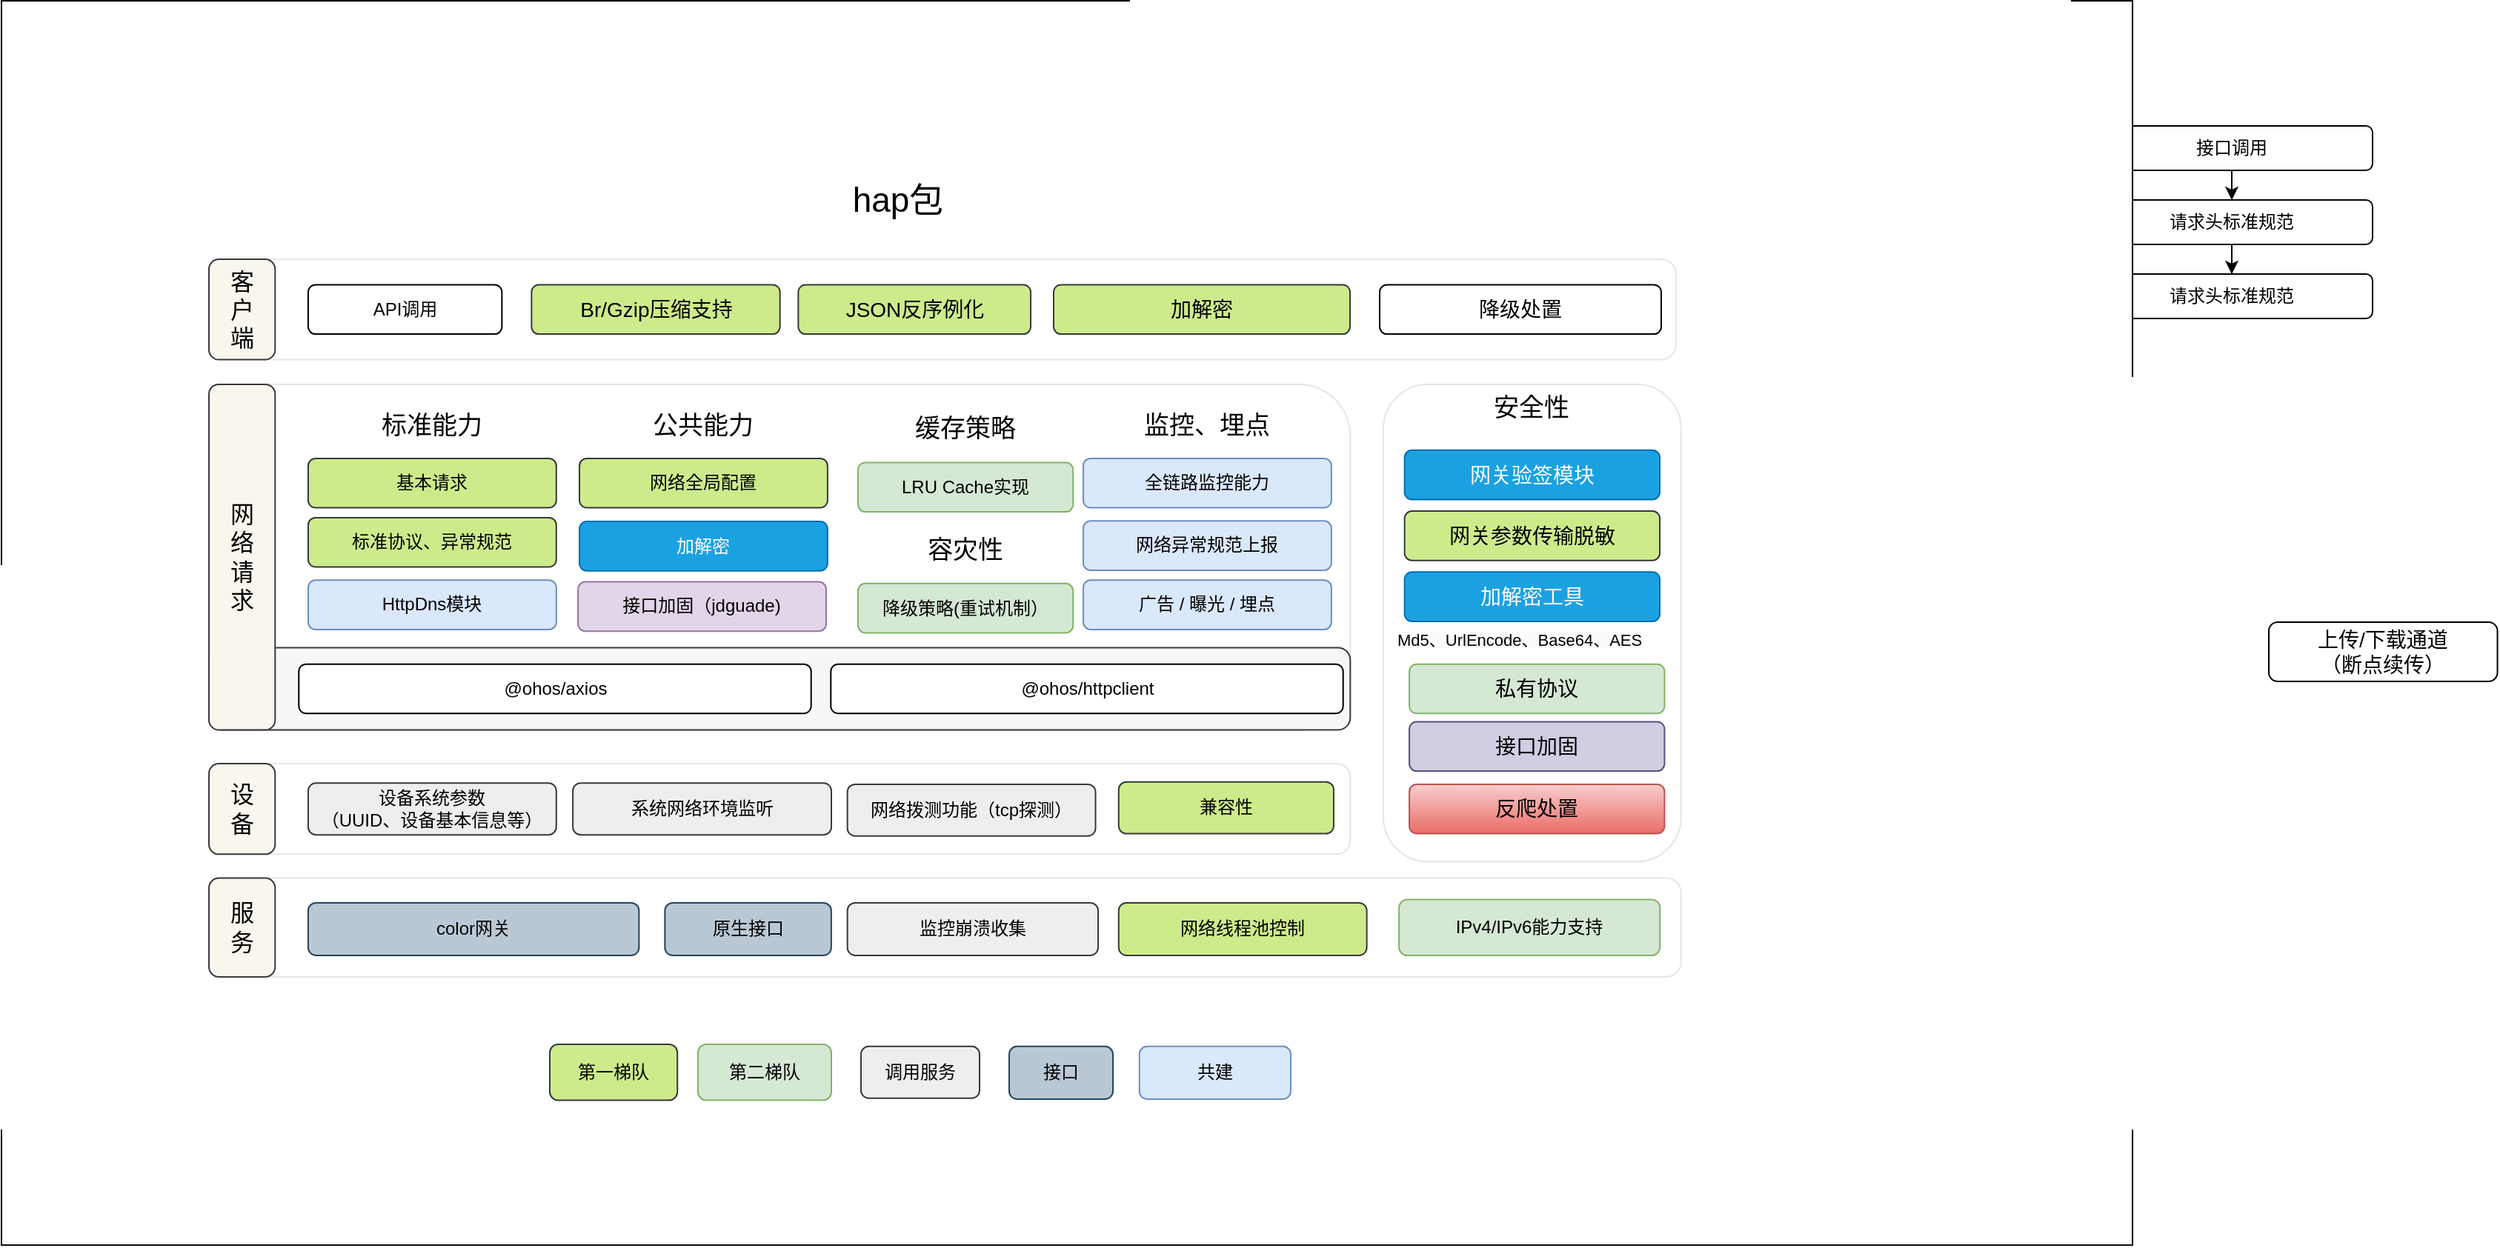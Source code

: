 <mxfile version="22.1.11" type="github">
  <diagram name="第 1 页" id="Gjq8ToB4pKgkKWKwZSHa">
    <mxGraphModel dx="1881" dy="625" grid="1" gridSize="10" guides="1" tooltips="1" connect="1" arrows="1" fold="1" page="1" pageScale="1" pageWidth="827" pageHeight="1169" math="0" shadow="0">
      <root>
        <mxCell id="0" />
        <mxCell id="1" parent="0" />
        <mxCell id="Xx7bTSWL394uWPmBl_L8-23" value="" style="edgeStyle=orthogonalEdgeStyle;rounded=0;orthogonalLoop=1;jettySize=auto;html=1;" parent="1" source="Xx7bTSWL394uWPmBl_L8-21" target="Xx7bTSWL394uWPmBl_L8-22" edge="1">
          <mxGeometry relative="1" as="geometry" />
        </mxCell>
        <mxCell id="Xx7bTSWL394uWPmBl_L8-21" value="接口调用" style="rounded=1;whiteSpace=wrap;html=1;" parent="1" vertex="1">
          <mxGeometry x="1080" y="160" width="190" height="30" as="geometry" />
        </mxCell>
        <mxCell id="Xx7bTSWL394uWPmBl_L8-25" value="" style="edgeStyle=orthogonalEdgeStyle;rounded=0;orthogonalLoop=1;jettySize=auto;html=1;" parent="1" source="Xx7bTSWL394uWPmBl_L8-22" target="Xx7bTSWL394uWPmBl_L8-24" edge="1">
          <mxGeometry relative="1" as="geometry" />
        </mxCell>
        <mxCell id="Xx7bTSWL394uWPmBl_L8-22" value="请求头标准规范" style="rounded=1;whiteSpace=wrap;html=1;" parent="1" vertex="1">
          <mxGeometry x="1080" y="210" width="190" height="30" as="geometry" />
        </mxCell>
        <mxCell id="Xx7bTSWL394uWPmBl_L8-24" value="请求头标准规范" style="rounded=1;whiteSpace=wrap;html=1;" parent="1" vertex="1">
          <mxGeometry x="1080" y="260" width="190" height="30" as="geometry" />
        </mxCell>
        <mxCell id="Xx7bTSWL394uWPmBl_L8-34" value="上传/下载通道 &lt;br&gt;（断点续传）" style="rounded=1;whiteSpace=wrap;html=1;fontSize=14;" parent="1" vertex="1">
          <mxGeometry x="1199.997" y="495" width="154.286" height="40" as="geometry" />
        </mxCell>
        <mxCell id="B4-yQ_Ca6P6K2vOYtcmQ-1" value="" style="rounded=0;whiteSpace=wrap;html=1;" parent="1" vertex="1">
          <mxGeometry x="-330" y="75.56" width="1438.03" height="840" as="geometry" />
        </mxCell>
        <mxCell id="Xx7bTSWL394uWPmBl_L8-61" value="" style="rounded=1;whiteSpace=wrap;html=1;strokeColor=#E6E6E6;" parent="1" vertex="1">
          <mxGeometry x="-190" y="250" width="990" height="67.78" as="geometry" />
        </mxCell>
        <mxCell id="Xx7bTSWL394uWPmBl_L8-60" value="" style="rounded=1;whiteSpace=wrap;html=1;strokeColor=#E6E6E6;" parent="1" vertex="1">
          <mxGeometry x="-189.997" y="667.778" width="993.379" height="66.667" as="geometry" />
        </mxCell>
        <mxCell id="B4-yQ_Ca6P6K2vOYtcmQ-2" value="" style="rounded=1;whiteSpace=wrap;html=1;strokeColor=#E6E6E6;" parent="1" vertex="1">
          <mxGeometry x="-189.997" y="334.444" width="770.148" height="233.333" as="geometry" />
        </mxCell>
        <mxCell id="Xx7bTSWL394uWPmBl_L8-44" value="" style="rounded=1;whiteSpace=wrap;html=1;strokeColor=#36393d;fillColor=#F7F7F7;" parent="1" vertex="1">
          <mxGeometry x="-189.997" y="512.222" width="770.148" height="55.556" as="geometry" />
        </mxCell>
        <mxCell id="Xx7bTSWL394uWPmBl_L8-42" value="" style="group;verticalAlign=middle;" parent="1" vertex="1" connectable="0">
          <mxGeometry x="-129.367" y="523.333" width="754.164" height="36.111" as="geometry" />
        </mxCell>
        <mxCell id="B4-yQ_Ca6P6K2vOYtcmQ-10" value="&lt;p&gt;@ohos/axios&lt;/p&gt;&lt;p&gt;&lt;/p&gt;" style="rounded=1;whiteSpace=wrap;html=1;" parent="Xx7bTSWL394uWPmBl_L8-42" vertex="1">
          <mxGeometry width="345.707" height="33.333" as="geometry" />
        </mxCell>
        <mxCell id="B4-yQ_Ca6P6K2vOYtcmQ-9" value="&lt;p&gt;@ohos/httpclient&lt;br&gt;&lt;/p&gt;" style="rounded=1;whiteSpace=wrap;html=1;" parent="Xx7bTSWL394uWPmBl_L8-42" vertex="1">
          <mxGeometry x="359.004" width="345.707" height="33.333" as="geometry" />
        </mxCell>
        <mxCell id="Xx7bTSWL394uWPmBl_L8-49" value="公共能力" style="rounded=1;whiteSpace=wrap;html=1;horizontal=1;verticalAlign=top;fontSize=17;strokeColor=none;" parent="1" vertex="1">
          <mxGeometry x="60.022" y="345.556" width="167.423" height="155.556" as="geometry" />
        </mxCell>
        <mxCell id="Xx7bTSWL394uWPmBl_L8-48" value="标准能力" style="rounded=1;whiteSpace=wrap;html=1;horizontal=1;verticalAlign=top;fontSize=17;strokeColor=none;" parent="1" vertex="1">
          <mxGeometry x="-123.027" y="345.556" width="167.423" height="155.556" as="geometry" />
        </mxCell>
        <mxCell id="B4-yQ_Ca6P6K2vOYtcmQ-5" value="color网关" style="rounded=1;whiteSpace=wrap;html=1;fillColor=#bac8d3;strokeColor=#23445d;" parent="1" vertex="1">
          <mxGeometry x="-123.03" y="684.44" width="223.23" height="35.56" as="geometry" />
        </mxCell>
        <mxCell id="Xx7bTSWL394uWPmBl_L8-12" value="网络请求" style="rounded=1;whiteSpace=wrap;html=1;horizontal=1;verticalAlign=middle;fontSize=16;fillColor=#f9f7ed;strokeColor=#36393d;spacingLeft=6;spacingRight=6;" parent="1" vertex="1">
          <mxGeometry x="-189.997" y="334.444" width="44.646" height="233.333" as="geometry" />
        </mxCell>
        <mxCell id="Xx7bTSWL394uWPmBl_L8-15" value="服务" style="rounded=1;whiteSpace=wrap;html=1;horizontal=1;verticalAlign=middle;fontSize=16;fillColor=#f9f7ed;strokeColor=#36393d;spacingLeft=6;spacingRight=6;" parent="1" vertex="1">
          <mxGeometry x="-189.997" y="667.778" width="44.646" height="66.667" as="geometry" />
        </mxCell>
        <mxCell id="Xx7bTSWL394uWPmBl_L8-17" value="原生接口" style="rounded=1;whiteSpace=wrap;html=1;fillColor=#bac8d3;strokeColor=#23445d;" parent="1" vertex="1">
          <mxGeometry x="117.68" y="684.44" width="112.25" height="35.56" as="geometry" />
        </mxCell>
        <mxCell id="Xx7bTSWL394uWPmBl_L8-18" value="客户端" style="rounded=1;whiteSpace=wrap;html=1;horizontal=1;verticalAlign=middle;fontSize=16;fillColor=#f9f7ed;strokeColor=#36393d;spacingLeft=6;spacingRight=6;" parent="1" vertex="1">
          <mxGeometry x="-190" y="250" width="44.65" height="67.77" as="geometry" />
        </mxCell>
        <mxCell id="Xx7bTSWL394uWPmBl_L8-20" value="API调用" style="rounded=1;whiteSpace=wrap;html=1;" parent="1" vertex="1">
          <mxGeometry x="-123.03" y="267.22" width="130.71" height="33.33" as="geometry" />
        </mxCell>
        <mxCell id="Xx7bTSWL394uWPmBl_L8-31" value="Br/Gzip压缩支持" style="rounded=1;whiteSpace=wrap;html=1;fontSize=14;fillColor=#cdeb8b;strokeColor=#36393d;" parent="1" vertex="1">
          <mxGeometry x="27.68" y="267.22" width="167.66" height="33.33" as="geometry" />
        </mxCell>
        <mxCell id="Xx7bTSWL394uWPmBl_L8-32" value="JSON反序例化" style="rounded=1;whiteSpace=wrap;html=1;fontSize=14;fillColor=#cdeb8b;strokeColor=#36393d;" parent="1" vertex="1">
          <mxGeometry x="207.68" y="267.23" width="156.84" height="33.33" as="geometry" />
        </mxCell>
        <mxCell id="Xx7bTSWL394uWPmBl_L8-28" value="安全性" style="rounded=1;whiteSpace=wrap;html=1;horizontal=1;verticalAlign=top;fontSize=17;spacingLeft=6;spacingRight=6;strokeColor=#E6E6E6;" parent="1" vertex="1">
          <mxGeometry x="602.474" y="334.444" width="200.908" height="322.222" as="geometry" />
        </mxCell>
        <mxCell id="Xx7bTSWL394uWPmBl_L8-26" value="网关验签模块" style="rounded=1;whiteSpace=wrap;html=1;fontSize=14;fillColor=#1ba1e2;strokeColor=#006EAF;fontColor=#ffffff;" parent="1" vertex="1">
          <mxGeometry x="616.825" y="378.889" width="172.207" height="33.333" as="geometry" />
        </mxCell>
        <mxCell id="Xx7bTSWL394uWPmBl_L8-30" value="网关参数传输脱敏" style="rounded=1;whiteSpace=wrap;html=1;fontSize=14;fillColor=#cdeb8b;strokeColor=#36393d;" parent="1" vertex="1">
          <mxGeometry x="616.825" y="420" width="172.207" height="33.333" as="geometry" />
        </mxCell>
        <mxCell id="Xx7bTSWL394uWPmBl_L8-35" value="加解密工具" style="rounded=1;whiteSpace=wrap;html=1;fontSize=14;fillColor=#1ba1e2;strokeColor=#006EAF;fontColor=#ffffff;" parent="1" vertex="1">
          <mxGeometry x="616.825" y="461.111" width="172.207" height="33.333" as="geometry" />
        </mxCell>
        <mxCell id="Xx7bTSWL394uWPmBl_L8-37" value="&lt;span style=&quot;color: rgb(0, 0, 0); font-family: Helvetica; font-size: 11px; font-style: normal; font-variant-ligatures: normal; font-variant-caps: normal; font-weight: 400; letter-spacing: normal; orphans: 2; text-align: center; text-indent: 0px; text-transform: none; widows: 2; word-spacing: 0px; -webkit-text-stroke-width: 0px; background-color: rgb(251, 251, 251); text-decoration-thickness: initial; text-decoration-style: initial; text-decoration-color: initial; float: none; display: inline !important;&quot;&gt;Md5、UrlEncode、Base64、AES&lt;/span&gt;" style="text;whiteSpace=wrap;html=1;fontSize=11;" parent="1" vertex="1">
          <mxGeometry x="610.287" y="494.444" width="234.393" height="44.444" as="geometry" />
        </mxCell>
        <mxCell id="Xx7bTSWL394uWPmBl_L8-39" value="网络线程池控制" style="rounded=1;whiteSpace=wrap;html=1;fillColor=#cdeb8b;strokeColor=#36393d;" parent="1" vertex="1">
          <mxGeometry x="423.89" y="684.44" width="167.42" height="35.56" as="geometry" />
        </mxCell>
        <mxCell id="Xx7bTSWL394uWPmBl_L8-45" value="私有协议" style="rounded=1;whiteSpace=wrap;html=1;fontSize=14;fillColor=#d5e8d4;strokeColor=#82b366;" parent="1" vertex="1">
          <mxGeometry x="620.02" y="523.333" width="172.212" height="33.333" as="geometry" />
        </mxCell>
        <mxCell id="Xx7bTSWL394uWPmBl_L8-53" value="加解密" style="rounded=1;whiteSpace=wrap;html=1;fontSize=14;fillColor=#cdeb8b;strokeColor=#36393d;" parent="1" vertex="1">
          <mxGeometry x="380" y="267.23" width="200" height="33.33" as="geometry" />
        </mxCell>
        <mxCell id="Xx7bTSWL394uWPmBl_L8-54" value="接口加固" style="rounded=1;whiteSpace=wrap;html=1;fontSize=14;fillColor=#d0cee2;strokeColor=#56517e;" parent="1" vertex="1">
          <mxGeometry x="620.02" y="562.222" width="172.212" height="33.333" as="geometry" />
        </mxCell>
        <mxCell id="Xx7bTSWL394uWPmBl_L8-63" value="容灾性" style="rounded=1;whiteSpace=wrap;html=1;horizontal=1;verticalAlign=top;fontSize=17;strokeColor=none;" parent="1" vertex="1">
          <mxGeometry x="248" y="430" width="145.1" height="80" as="geometry" />
        </mxCell>
        <mxCell id="Xx7bTSWL394uWPmBl_L8-64" value="降级策略(重试机制）" style="rounded=1;whiteSpace=wrap;html=1;fillColor=#d5e8d4;strokeColor=#82b366;" parent="1" vertex="1">
          <mxGeometry x="247.999" y="468.88" width="145.1" height="33.333" as="geometry" />
        </mxCell>
        <mxCell id="Xx7bTSWL394uWPmBl_L8-66" value="反爬处置" style="rounded=1;whiteSpace=wrap;html=1;fontSize=14;fillColor=#f8cecc;strokeColor=#b85450;gradientColor=#ea6b66;" parent="1" vertex="1">
          <mxGeometry x="620.02" y="604.444" width="172.212" height="33.333" as="geometry" />
        </mxCell>
        <mxCell id="Xx7bTSWL394uWPmBl_L8-67" value="" style="group" parent="1" vertex="1" connectable="0">
          <mxGeometry x="60.022" y="387.778" width="167.423" height="107.778" as="geometry" />
        </mxCell>
        <mxCell id="B4-yQ_Ca6P6K2vOYtcmQ-6" value="网络全局配置" style="rounded=1;whiteSpace=wrap;html=1;fillColor=#cdeb8b;strokeColor=#36393d;" parent="Xx7bTSWL394uWPmBl_L8-67" vertex="1">
          <mxGeometry y="-3.333" width="167.423" height="33.333" as="geometry" />
        </mxCell>
        <mxCell id="Xx7bTSWL394uWPmBl_L8-62" value="加解密" style="rounded=1;whiteSpace=wrap;html=1;fontSize=12;fillColor=#1ba1e2;strokeColor=#006EAF;fontColor=#ffffff;" parent="Xx7bTSWL394uWPmBl_L8-67" vertex="1">
          <mxGeometry y="39.219" width="167.423" height="33.333" as="geometry" />
        </mxCell>
        <mxCell id="Xx7bTSWL394uWPmBl_L8-68" value="" style="group" parent="1" vertex="1" connectable="0">
          <mxGeometry x="-123.027" y="384.444" width="167.423" height="108.889" as="geometry" />
        </mxCell>
        <mxCell id="B4-yQ_Ca6P6K2vOYtcmQ-8" value="基本请求" style="rounded=1;whiteSpace=wrap;html=1;fillColor=#cdeb8b;strokeColor=#36393d;" parent="Xx7bTSWL394uWPmBl_L8-68" vertex="1">
          <mxGeometry width="167.423" height="33.333" as="geometry" />
        </mxCell>
        <mxCell id="Xx7bTSWL394uWPmBl_L8-3" value="标准协议、异常规范" style="rounded=1;whiteSpace=wrap;html=1;fillColor=#cdeb8b;strokeColor=#36393d;" parent="Xx7bTSWL394uWPmBl_L8-68" vertex="1">
          <mxGeometry y="40.0" width="167.423" height="33.333" as="geometry" />
        </mxCell>
        <mxCell id="Xx7bTSWL394uWPmBl_L8-40" value="HttpDns模块" style="rounded=1;whiteSpace=wrap;html=1;fillColor=#dae8fc;strokeColor=#6c8ebf;" parent="Xx7bTSWL394uWPmBl_L8-68" vertex="1">
          <mxGeometry y="82.222" width="167.423" height="33.333" as="geometry" />
        </mxCell>
        <mxCell id="Xx7bTSWL394uWPmBl_L8-14" value="" style="rounded=1;whiteSpace=wrap;html=1;strokeColor=#E6E6E6;" parent="1" vertex="1">
          <mxGeometry x="-167.677" y="590.56" width="747.827" height="61.11" as="geometry" />
        </mxCell>
        <mxCell id="B4-yQ_Ca6P6K2vOYtcmQ-4" value="系统网络环境监听" style="rounded=1;whiteSpace=wrap;html=1;fillColor=#eeeeee;strokeColor=#36393d;" parent="1" vertex="1">
          <mxGeometry x="55.56" y="603.65" width="174.44" height="34.92" as="geometry" />
        </mxCell>
        <mxCell id="Xx7bTSWL394uWPmBl_L8-10" value="设备系统参数&lt;br&gt;（UUID、设备基本信息等）" style="rounded=1;whiteSpace=wrap;html=1;fillColor=#eeeeee;strokeColor=#36393d;" parent="1" vertex="1">
          <mxGeometry x="-123.03" y="603.655" width="167.424" height="34.92" as="geometry" />
        </mxCell>
        <mxCell id="Xx7bTSWL394uWPmBl_L8-13" value="设备&lt;br&gt;" style="rounded=1;whiteSpace=wrap;html=1;horizontal=1;verticalAlign=middle;fontSize=16;fillColor=#f9f7ed;strokeColor=#36393d;spacingLeft=6;spacingRight=6;" parent="1" vertex="1">
          <mxGeometry x="-190" y="590.56" width="44.646" height="61.11" as="geometry" />
        </mxCell>
        <mxCell id="Xx7bTSWL394uWPmBl_L8-65" value="兼容性" style="rounded=1;whiteSpace=wrap;html=1;fillColor=#cdeb8b;strokeColor=#36393d;" parent="1" vertex="1">
          <mxGeometry x="423.888" y="602.855" width="145.101" height="34.92" as="geometry" />
        </mxCell>
        <mxCell id="Xx7bTSWL394uWPmBl_L8-72" value="降级处置" style="rounded=1;whiteSpace=wrap;html=1;fontSize=14;" parent="1" vertex="1">
          <mxGeometry x="600" y="267.23" width="190" height="33.33" as="geometry" />
        </mxCell>
        <mxCell id="Xx7bTSWL394uWPmBl_L8-74" value="缓存策略" style="rounded=1;whiteSpace=wrap;html=1;horizontal=1;verticalAlign=top;fontSize=17;strokeColor=none;" parent="1" vertex="1">
          <mxGeometry x="248" y="348.34" width="145.1" height="81.66" as="geometry" />
        </mxCell>
        <mxCell id="Xx7bTSWL394uWPmBl_L8-75" value="LRU Cache实现" style="rounded=1;whiteSpace=wrap;html=1;fillColor=#d5e8d4;strokeColor=#82b366;" parent="1" vertex="1">
          <mxGeometry x="247.999" y="387.22" width="145.1" height="33.333" as="geometry" />
        </mxCell>
        <mxCell id="Xx7bTSWL394uWPmBl_L8-76" value="IPv4/IPv6能力支持" style="rounded=1;whiteSpace=wrap;html=1;fillColor=#d5e8d4;strokeColor=#82b366;" parent="1" vertex="1">
          <mxGeometry x="613.05" y="682.21" width="176.11" height="37.79" as="geometry" />
        </mxCell>
        <mxCell id="Xx7bTSWL394uWPmBl_L8-77" value="网络拨测功能（tcp探测）" style="rounded=1;whiteSpace=wrap;html=1;fillColor=#eeeeee;strokeColor=#36393d;" parent="1" vertex="1">
          <mxGeometry x="240.835" y="604.445" width="167.424" height="34.92" as="geometry" />
        </mxCell>
        <mxCell id="Xx7bTSWL394uWPmBl_L8-78" value="监控崩溃收集" style="rounded=1;whiteSpace=wrap;html=1;fillColor=#eeeeee;strokeColor=#36393d;" parent="1" vertex="1">
          <mxGeometry x="240.84" y="684.44" width="169.16" height="35.56" as="geometry" />
        </mxCell>
        <mxCell id="Xx7bTSWL394uWPmBl_L8-79" value="第一梯队" style="rounded=1;whiteSpace=wrap;html=1;fillColor=#cdeb8b;strokeColor=#36393d;" parent="1" vertex="1">
          <mxGeometry x="40" y="780" width="86.11" height="37.79" as="geometry" />
        </mxCell>
        <mxCell id="Xx7bTSWL394uWPmBl_L8-80" value="第二梯队" style="rounded=1;whiteSpace=wrap;html=1;fillColor=#d5e8d4;strokeColor=#82b366;" parent="1" vertex="1">
          <mxGeometry x="140" y="780" width="90" height="37.79" as="geometry" />
        </mxCell>
        <mxCell id="Xx7bTSWL394uWPmBl_L8-81" value="调用服务" style="rounded=1;whiteSpace=wrap;html=1;fillColor=#eeeeee;strokeColor=#36393d;" parent="1" vertex="1">
          <mxGeometry x="250" y="781.43" width="80" height="34.92" as="geometry" />
        </mxCell>
        <mxCell id="Xx7bTSWL394uWPmBl_L8-82" value="接口" style="rounded=1;whiteSpace=wrap;html=1;fillColor=#bac8d3;strokeColor=#23445d;" parent="1" vertex="1">
          <mxGeometry x="350" y="781.43" width="70" height="35.56" as="geometry" />
        </mxCell>
        <mxCell id="Xx7bTSWL394uWPmBl_L8-83" value="接口加固（jdguade)" style="rounded=1;whiteSpace=wrap;html=1;fontSize=12;fillColor=#e1d5e7;strokeColor=#9673a6;" parent="1" vertex="1">
          <mxGeometry x="59.072" y="467.777" width="167.423" height="33.333" as="geometry" />
        </mxCell>
        <mxCell id="qaZd-rDAwsvRVKcqdw6P-1" value="监控、埋点" style="rounded=1;whiteSpace=wrap;html=1;horizontal=1;verticalAlign=top;fontSize=17;strokeColor=none;" vertex="1" parent="1">
          <mxGeometry x="399.999" y="345.556" width="167.423" height="155.556" as="geometry" />
        </mxCell>
        <mxCell id="qaZd-rDAwsvRVKcqdw6P-2" value="" style="group" vertex="1" connectable="0" parent="1">
          <mxGeometry x="399.999" y="384.444" width="167.423" height="107.778" as="geometry" />
        </mxCell>
        <mxCell id="qaZd-rDAwsvRVKcqdw6P-3" value="广告 / 曝光 / 埋点" style="rounded=1;whiteSpace=wrap;html=1;fillColor=#dae8fc;strokeColor=#6c8ebf;" vertex="1" parent="qaZd-rDAwsvRVKcqdw6P-2">
          <mxGeometry y="82.222" width="167.423" height="33.333" as="geometry" />
        </mxCell>
        <mxCell id="qaZd-rDAwsvRVKcqdw6P-4" value="全链路监控能力" style="rounded=1;whiteSpace=wrap;html=1;fillColor=#dae8fc;strokeColor=#6c8ebf;" vertex="1" parent="qaZd-rDAwsvRVKcqdw6P-2">
          <mxGeometry width="167.423" height="33.333" as="geometry" />
        </mxCell>
        <mxCell id="qaZd-rDAwsvRVKcqdw6P-5" value="网络异常规范上报" style="rounded=1;whiteSpace=wrap;html=1;fillColor=#dae8fc;strokeColor=#6c8ebf;" vertex="1" parent="qaZd-rDAwsvRVKcqdw6P-2">
          <mxGeometry y="42.222" width="167.423" height="33.333" as="geometry" />
        </mxCell>
        <mxCell id="qaZd-rDAwsvRVKcqdw6P-6" value="&lt;span style=&quot;font-size: 23px;&quot;&gt;hap包&lt;/span&gt;&lt;span data-sl-origin-json=&quot;JTVCJTdCJTIydGV4dCUyMiUzQSUyMmhhcCVFNSU4QyU4NSUyMiU3RCU1RA==&quot; data-sl-origin-type=&quot;copy&quot; style=&quot;font-size: 23px;&quot;&gt;&lt;/span&gt;" style="text;whiteSpace=wrap;html=1;align=center;fontSize=23;" vertex="1" parent="1">
          <mxGeometry x="240.2" y="190" width="70" height="40" as="geometry" />
        </mxCell>
        <mxCell id="qaZd-rDAwsvRVKcqdw6P-7" value="共建" style="rounded=1;whiteSpace=wrap;html=1;fillColor=#dae8fc;strokeColor=#6c8ebf;" vertex="1" parent="1">
          <mxGeometry x="437.87" y="781.43" width="102.13" height="35.57" as="geometry" />
        </mxCell>
      </root>
    </mxGraphModel>
  </diagram>
</mxfile>
